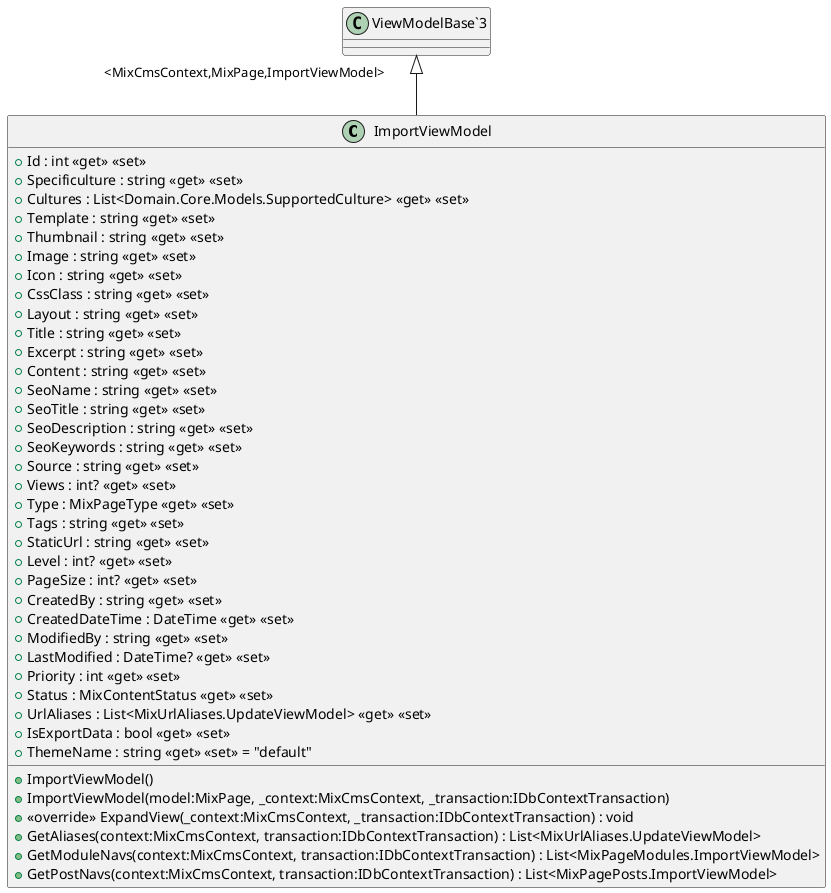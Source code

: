 @startuml
class ImportViewModel {
    + Id : int <<get>> <<set>>
    + Specificulture : string <<get>> <<set>>
    + Cultures : List<Domain.Core.Models.SupportedCulture> <<get>> <<set>>
    + Template : string <<get>> <<set>>
    + Thumbnail : string <<get>> <<set>>
    + Image : string <<get>> <<set>>
    + Icon : string <<get>> <<set>>
    + CssClass : string <<get>> <<set>>
    + Layout : string <<get>> <<set>>
    + Title : string <<get>> <<set>>
    + Excerpt : string <<get>> <<set>>
    + Content : string <<get>> <<set>>
    + SeoName : string <<get>> <<set>>
    + SeoTitle : string <<get>> <<set>>
    + SeoDescription : string <<get>> <<set>>
    + SeoKeywords : string <<get>> <<set>>
    + Source : string <<get>> <<set>>
    + Views : int? <<get>> <<set>>
    + Type : MixPageType <<get>> <<set>>
    + Tags : string <<get>> <<set>>
    + StaticUrl : string <<get>> <<set>>
    + Level : int? <<get>> <<set>>
    + PageSize : int? <<get>> <<set>>
    + CreatedBy : string <<get>> <<set>>
    + CreatedDateTime : DateTime <<get>> <<set>>
    + ModifiedBy : string <<get>> <<set>>
    + LastModified : DateTime? <<get>> <<set>>
    + Priority : int <<get>> <<set>>
    + Status : MixContentStatus <<get>> <<set>>
    + UrlAliases : List<MixUrlAliases.UpdateViewModel> <<get>> <<set>>
    + IsExportData : bool <<get>> <<set>>
    + ThemeName : string <<get>> <<set>> = "default"
    + ImportViewModel()
    + ImportViewModel(model:MixPage, _context:MixCmsContext, _transaction:IDbContextTransaction)
    + <<override>> ExpandView(_context:MixCmsContext, _transaction:IDbContextTransaction) : void
    + GetAliases(context:MixCmsContext, transaction:IDbContextTransaction) : List<MixUrlAliases.UpdateViewModel>
    + GetModuleNavs(context:MixCmsContext, transaction:IDbContextTransaction) : List<MixPageModules.ImportViewModel>
    + GetPostNavs(context:MixCmsContext, transaction:IDbContextTransaction) : List<MixPagePosts.ImportViewModel>
}
"ViewModelBase`3" "<MixCmsContext,MixPage,ImportViewModel>" <|-- ImportViewModel
@enduml

